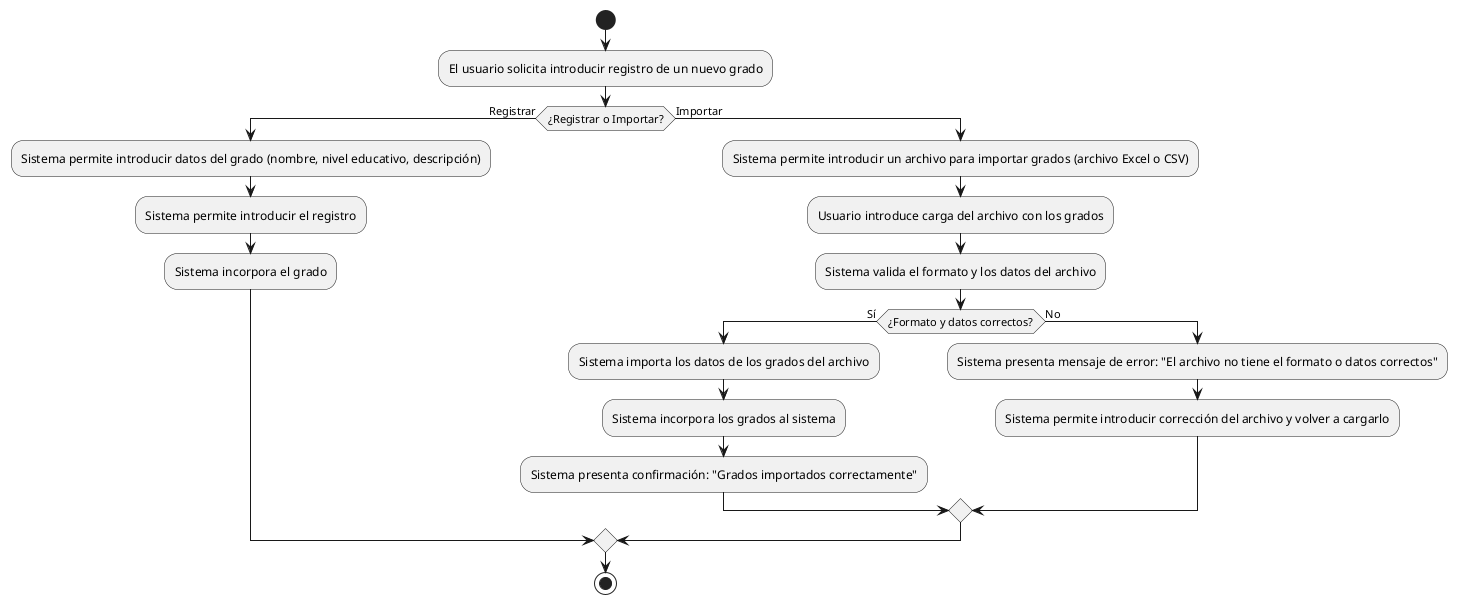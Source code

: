 @startuml
start
:El usuario solicita introducir registro de un nuevo grado;
if (¿Registrar o Importar?) then (Registrar)
  :Sistema permite introducir datos del grado (nombre, nivel educativo, descripción);
  :Sistema permite introducir el registro;
  :Sistema incorpora el grado;
else (Importar)
  :Sistema permite introducir un archivo para importar grados (archivo Excel o CSV);
  :Usuario introduce carga del archivo con los grados;
  :Sistema valida el formato y los datos del archivo;
  if (¿Formato y datos correctos?) then (Sí)
    :Sistema importa los datos de los grados del archivo;
    :Sistema incorpora los grados al sistema;
    :Sistema presenta confirmación: "Grados importados correctamente";
  else (No)
    :Sistema presenta mensaje de error: "El archivo no tiene el formato o datos correctos";
    :Sistema permite introducir corrección del archivo y volver a cargarlo;
  endif
endif
stop
@enduml